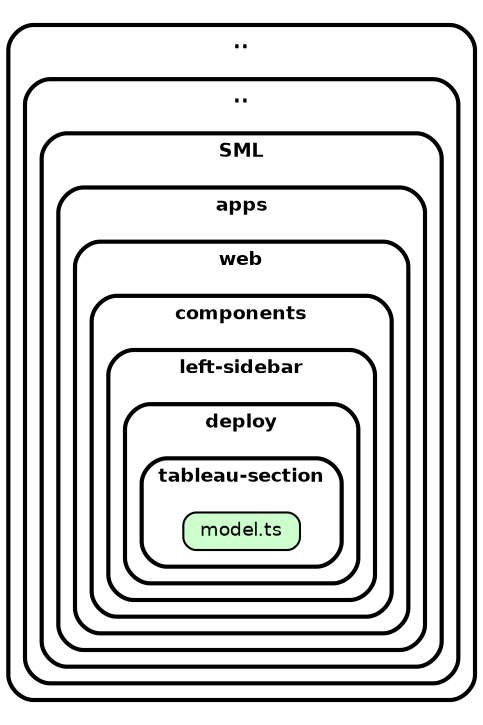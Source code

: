 strict digraph "dependency-cruiser output"{
    rankdir="LR" splines="true" overlap="false" nodesep="0.16" ranksep="0.18" fontname="Helvetica-bold" fontsize="9" style="rounded,bold,filled" fillcolor="#ffffff" compound="true"
    node [shape="box" style="rounded, filled" height="0.2" color="black" fillcolor="#ffffcc" fontcolor="black" fontname="Helvetica" fontsize="9"]
    edge [arrowhead="normal" arrowsize="0.6" penwidth="2.0" color="#00000033" fontname="Helvetica" fontsize="9"]

    subgraph "cluster_.." {label=".." subgraph "cluster_../.." {label=".." subgraph "cluster_../../SML" {label="SML" subgraph "cluster_../../SML/apps" {label="apps" subgraph "cluster_../../SML/apps/web" {label="web" subgraph "cluster_../../SML/apps/web/components" {label="components" subgraph "cluster_../../SML/apps/web/components/left-sidebar" {label="left-sidebar" subgraph "cluster_../../SML/apps/web/components/left-sidebar/deploy" {label="deploy" subgraph "cluster_../../SML/apps/web/components/left-sidebar/deploy/tableau-section" {label="tableau-section" "../../SML/apps/web/components/left-sidebar/deploy/tableau-section/model.ts" [label=<model.ts> tooltip="model.ts" URL="../../SML/apps/web/components/left-sidebar/deploy/tableau-section/model.ts" fillcolor="#ccffcc"] } } } } } } } } }
}
